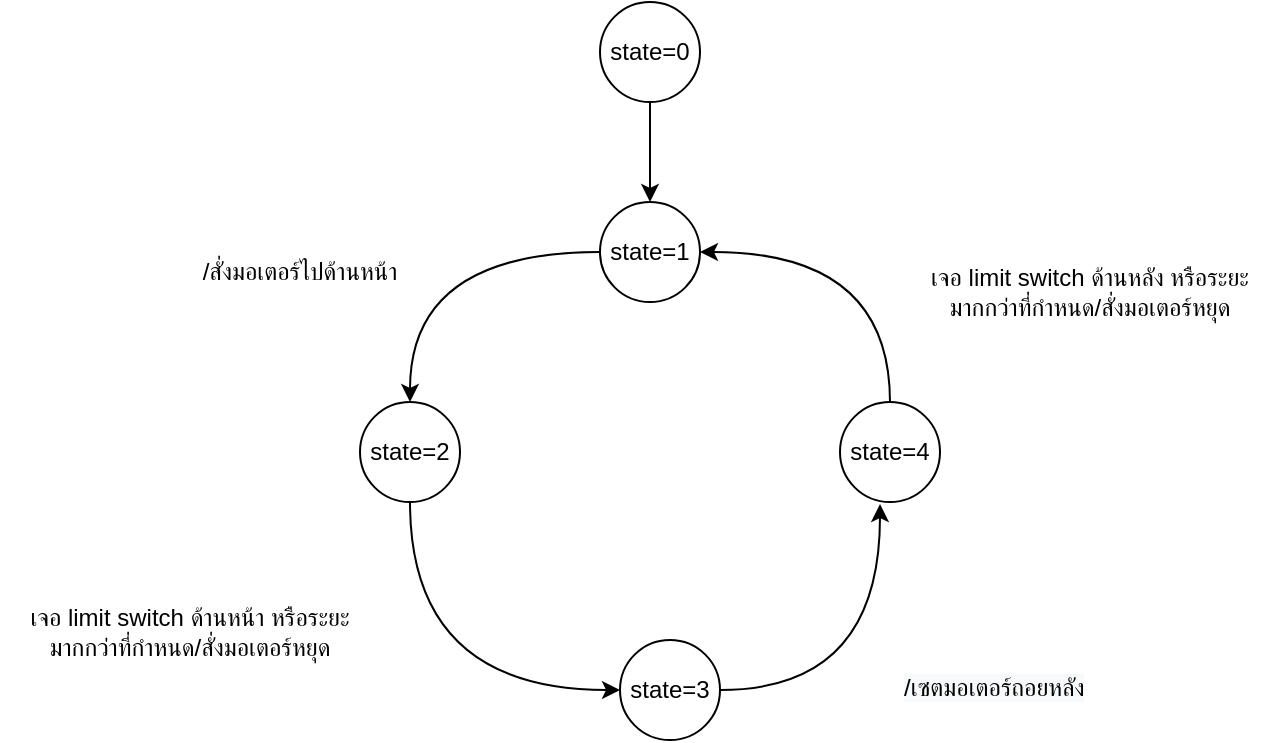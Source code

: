 <mxfile version="19.0.0" type="device"><diagram id="W39Z-9ZpymlUdHOQ5JMS" name="Arduino-xaxis"><mxGraphModel dx="1185" dy="714" grid="1" gridSize="10" guides="1" tooltips="1" connect="1" arrows="1" fold="1" page="1" pageScale="1" pageWidth="1169" pageHeight="827" math="0" shadow="0"><root><mxCell id="0"/><mxCell id="1" parent="0"/><mxCell id="9V_BIOUIlMyqaWLQvLq6-3" style="edgeStyle=orthogonalEdgeStyle;rounded=0;orthogonalLoop=1;jettySize=auto;html=1;exitX=0.5;exitY=1;exitDx=0;exitDy=0;entryX=0.5;entryY=0;entryDx=0;entryDy=0;" edge="1" parent="1" source="9V_BIOUIlMyqaWLQvLq6-1" target="9V_BIOUIlMyqaWLQvLq6-2"><mxGeometry relative="1" as="geometry"/></mxCell><mxCell id="9V_BIOUIlMyqaWLQvLq6-1" value="state=0" style="ellipse;whiteSpace=wrap;html=1;aspect=fixed;" vertex="1" parent="1"><mxGeometry x="400" y="70" width="50" height="50" as="geometry"/></mxCell><mxCell id="9V_BIOUIlMyqaWLQvLq6-5" style="edgeStyle=orthogonalEdgeStyle;curved=1;rounded=0;orthogonalLoop=1;jettySize=auto;html=1;exitX=0;exitY=0.5;exitDx=0;exitDy=0;entryX=0.5;entryY=0;entryDx=0;entryDy=0;" edge="1" parent="1" source="9V_BIOUIlMyqaWLQvLq6-2" target="9V_BIOUIlMyqaWLQvLq6-4"><mxGeometry relative="1" as="geometry"/></mxCell><mxCell id="9V_BIOUIlMyqaWLQvLq6-2" value="state=1" style="ellipse;whiteSpace=wrap;html=1;aspect=fixed;" vertex="1" parent="1"><mxGeometry x="400" y="170" width="50" height="50" as="geometry"/></mxCell><mxCell id="9V_BIOUIlMyqaWLQvLq6-9" style="edgeStyle=orthogonalEdgeStyle;curved=1;rounded=0;orthogonalLoop=1;jettySize=auto;html=1;exitX=0.5;exitY=1;exitDx=0;exitDy=0;entryX=0;entryY=0.5;entryDx=0;entryDy=0;" edge="1" parent="1" source="9V_BIOUIlMyqaWLQvLq6-4" target="9V_BIOUIlMyqaWLQvLq6-8"><mxGeometry relative="1" as="geometry"/></mxCell><mxCell id="9V_BIOUIlMyqaWLQvLq6-4" value="state=2" style="ellipse;whiteSpace=wrap;html=1;aspect=fixed;" vertex="1" parent="1"><mxGeometry x="280" y="270" width="50" height="50" as="geometry"/></mxCell><mxCell id="9V_BIOUIlMyqaWLQvLq6-7" value="/สั่งมอเตอร์ไปด้านหน้า" style="text;html=1;strokeColor=none;fillColor=none;align=center;verticalAlign=middle;whiteSpace=wrap;rounded=0;" vertex="1" parent="1"><mxGeometry x="180" y="190" width="140" height="30" as="geometry"/></mxCell><mxCell id="9V_BIOUIlMyqaWLQvLq6-19" style="edgeStyle=orthogonalEdgeStyle;curved=1;rounded=0;orthogonalLoop=1;jettySize=auto;html=1;exitX=1;exitY=0.5;exitDx=0;exitDy=0;entryX=0.4;entryY=1.02;entryDx=0;entryDy=0;entryPerimeter=0;" edge="1" parent="1" source="9V_BIOUIlMyqaWLQvLq6-8" target="9V_BIOUIlMyqaWLQvLq6-11"><mxGeometry relative="1" as="geometry"/></mxCell><mxCell id="9V_BIOUIlMyqaWLQvLq6-8" value="state=3" style="ellipse;whiteSpace=wrap;html=1;aspect=fixed;" vertex="1" parent="1"><mxGeometry x="410" y="389" width="50" height="50" as="geometry"/></mxCell><mxCell id="9V_BIOUIlMyqaWLQvLq6-10" value="เจอ limit switch ด้านหน้า หรือระยะมากกว่าที่กำหนด/สั่งมอเตอร์หยุด" style="text;html=1;strokeColor=none;fillColor=none;align=center;verticalAlign=middle;whiteSpace=wrap;rounded=0;" vertex="1" parent="1"><mxGeometry x="100" y="370" width="190" height="30" as="geometry"/></mxCell><mxCell id="9V_BIOUIlMyqaWLQvLq6-18" style="edgeStyle=orthogonalEdgeStyle;curved=1;rounded=0;orthogonalLoop=1;jettySize=auto;html=1;exitX=0.5;exitY=0;exitDx=0;exitDy=0;entryX=1;entryY=0.5;entryDx=0;entryDy=0;" edge="1" parent="1" source="9V_BIOUIlMyqaWLQvLq6-11" target="9V_BIOUIlMyqaWLQvLq6-2"><mxGeometry relative="1" as="geometry"/></mxCell><mxCell id="9V_BIOUIlMyqaWLQvLq6-11" value="state=4" style="ellipse;whiteSpace=wrap;html=1;aspect=fixed;" vertex="1" parent="1"><mxGeometry x="520" y="270" width="50" height="50" as="geometry"/></mxCell><mxCell id="9V_BIOUIlMyqaWLQvLq6-13" value="&lt;span style=&quot;color: rgb(0, 0, 0); font-family: Helvetica; font-size: 12px; font-style: normal; font-variant-ligatures: normal; font-variant-caps: normal; font-weight: 400; letter-spacing: normal; orphans: 2; text-align: center; text-indent: 0px; text-transform: none; widows: 2; word-spacing: 0px; -webkit-text-stroke-width: 0px; background-color: rgb(248, 249, 250); text-decoration-thickness: initial; text-decoration-style: initial; text-decoration-color: initial; float: none; display: inline !important;&quot;&gt;/เซตมอเตอร์ถอยหลัง&lt;/span&gt;" style="text;whiteSpace=wrap;html=1;" vertex="1" parent="1"><mxGeometry x="550" y="399" width="130" height="30" as="geometry"/></mxCell><mxCell id="9V_BIOUIlMyqaWLQvLq6-16" value="เจอ limit switch ด้านหลัง หรือระยะมากกว่าที่กำหนด/สั่งมอเตอร์หยุด" style="text;html=1;strokeColor=none;fillColor=none;align=center;verticalAlign=middle;whiteSpace=wrap;rounded=0;" vertex="1" parent="1"><mxGeometry x="550" y="200" width="190" height="30" as="geometry"/></mxCell></root></mxGraphModel></diagram></mxfile>